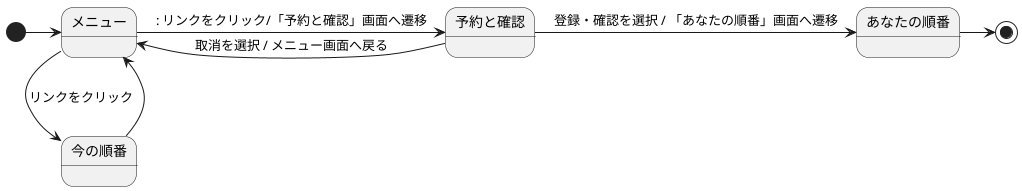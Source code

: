 @startuml
[*] -> メニュー
メニュー -> 予約と確認 : : リンクをクリック/「予約と確認」画面へ遷移
メニュー -down-> 今の順番 : リンクをクリック
予約と確認 -> あなたの順番 : 登録・確認を選択 / 「あなたの順番」画面へ遷移
予約と確認 -> メニュー : 取消を選択 / メニュー画面へ戻る
今の順番 -> メニュー
あなたの順番 -> [*]
@enduml
